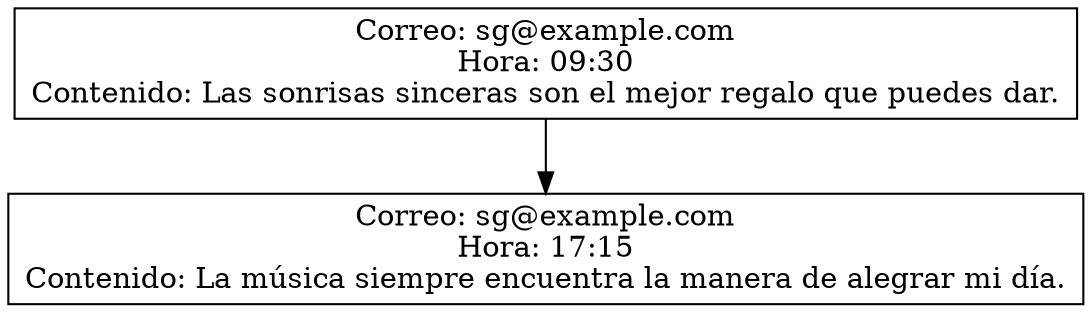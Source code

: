 digraph G {
    node [shape=box];
    "Las sonrisas sinceras son el mejor regalo que puedes dar." [label="Correo: sg@example.com\nHora: 09:30\nContenido: Las sonrisas sinceras son el mejor regalo que puedes dar."];
    "Las sonrisas sinceras son el mejor regalo que puedes dar." -> "La música siempre encuentra la manera de alegrar mi día.";
    "La música siempre encuentra la manera de alegrar mi día." [label="Correo: sg@example.com\nHora: 17:15\nContenido: La música siempre encuentra la manera de alegrar mi día."];
}
